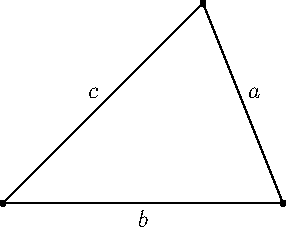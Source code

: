 // Heron's Theorem states that
// let ABC be a triangle and
// a, b and c be sides of the triangle
// let u be semiperimeter of triangle then
// Area = sqrt(u * (u - a) * (u - b) * (u - c))


import geometry;


// Define points for triangle
point A = (0.0, 0.0),
	B = (100.0, 100.0),
	C = (140.0, 0.0);


// Define and draw main triangle
triangle maintrig = triangle(A, B, C);
draw(maintrig);


// Label segments abd mark points accordingly
label("$a$", B--C, NE);
label("$b$", A--C);
label("$c$", A--B, NW);

dot(A);
dot(B);
dot(C);
